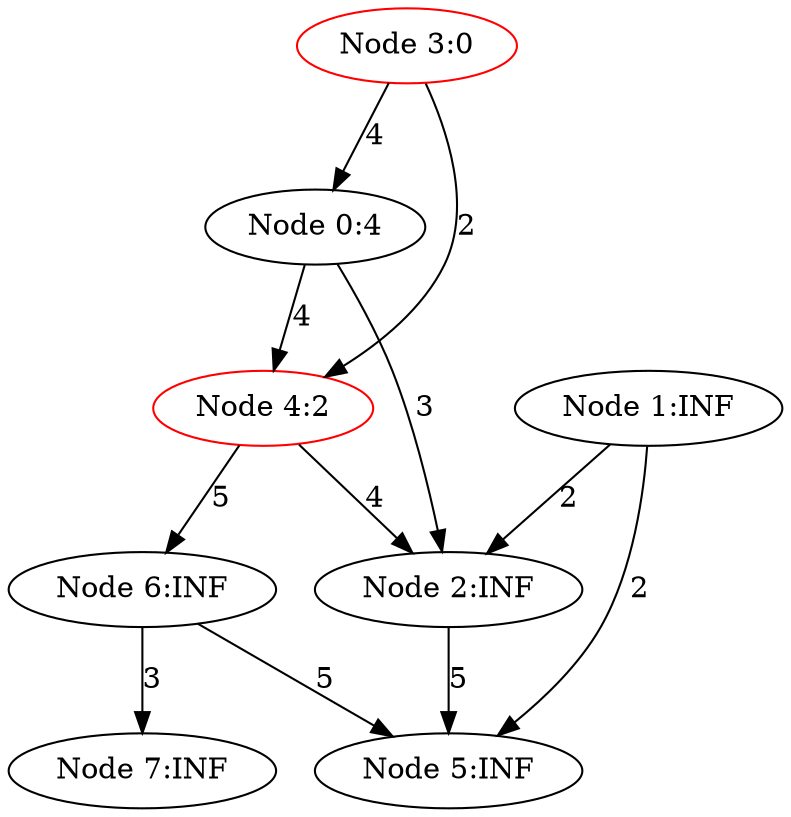 digraph DijkstraDirected {
"Node 0:4" -> {"Node 2:INF"} [label="3"]
"Node 0:4" -> {"Node 4:2"} [label="4"]
"Node 1:INF" -> {"Node 2:INF"} [label="2"]
"Node 1:INF" -> {"Node 5:INF"} [label="2"]
"Node 2:INF" -> {"Node 5:INF"} [label="5"]
"Node 3:0" -> {"Node 0:4"} [label="4"]
"Node 3:0" -> {"Node 4:2"} [label="2"]
"Node 4:2" -> {"Node 2:INF"} [label="4"]
"Node 4:2" -> {"Node 6:INF"} [label="5"]
"Node 6:INF" -> {"Node 5:INF"} [label="5"]
"Node 6:INF" -> {"Node 7:INF"} [label="3"]
"Node 0:4"
"Node 1:INF"
"Node 2:INF"
"Node 3:0" [color=red]
"Node 4:2" [color=red]
"Node 5:INF"
"Node 6:INF"
"Node 7:INF"
}
